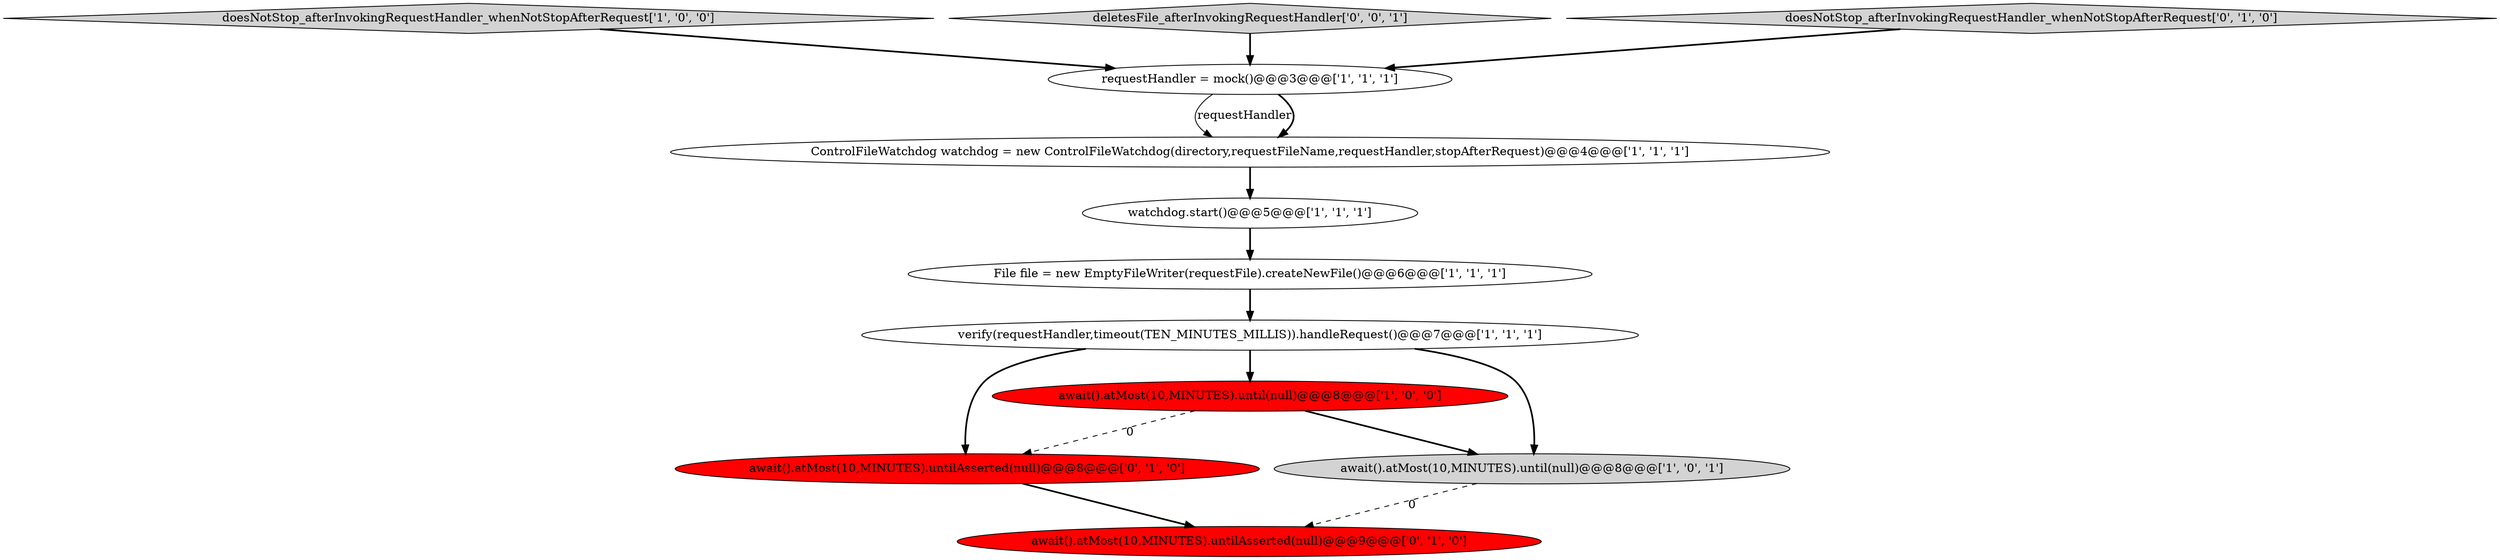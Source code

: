 digraph {
5 [style = filled, label = "requestHandler = mock()@@@3@@@['1', '1', '1']", fillcolor = white, shape = ellipse image = "AAA0AAABBB1BBB"];
1 [style = filled, label = "ControlFileWatchdog watchdog = new ControlFileWatchdog(directory,requestFileName,requestHandler,stopAfterRequest)@@@4@@@['1', '1', '1']", fillcolor = white, shape = ellipse image = "AAA0AAABBB1BBB"];
4 [style = filled, label = "doesNotStop_afterInvokingRequestHandler_whenNotStopAfterRequest['1', '0', '0']", fillcolor = lightgray, shape = diamond image = "AAA0AAABBB1BBB"];
3 [style = filled, label = "verify(requestHandler,timeout(TEN_MINUTES_MILLIS)).handleRequest()@@@7@@@['1', '1', '1']", fillcolor = white, shape = ellipse image = "AAA0AAABBB1BBB"];
11 [style = filled, label = "deletesFile_afterInvokingRequestHandler['0', '0', '1']", fillcolor = lightgray, shape = diamond image = "AAA0AAABBB3BBB"];
8 [style = filled, label = "await().atMost(10,MINUTES).untilAsserted(null)@@@8@@@['0', '1', '0']", fillcolor = red, shape = ellipse image = "AAA1AAABBB2BBB"];
6 [style = filled, label = "await().atMost(10,MINUTES).until(null)@@@8@@@['1', '0', '1']", fillcolor = lightgray, shape = ellipse image = "AAA0AAABBB1BBB"];
9 [style = filled, label = "doesNotStop_afterInvokingRequestHandler_whenNotStopAfterRequest['0', '1', '0']", fillcolor = lightgray, shape = diamond image = "AAA0AAABBB2BBB"];
2 [style = filled, label = "watchdog.start()@@@5@@@['1', '1', '1']", fillcolor = white, shape = ellipse image = "AAA0AAABBB1BBB"];
0 [style = filled, label = "await().atMost(10,MINUTES).until(null)@@@8@@@['1', '0', '0']", fillcolor = red, shape = ellipse image = "AAA1AAABBB1BBB"];
7 [style = filled, label = "File file = new EmptyFileWriter(requestFile).createNewFile()@@@6@@@['1', '1', '1']", fillcolor = white, shape = ellipse image = "AAA0AAABBB1BBB"];
10 [style = filled, label = "await().atMost(10,MINUTES).untilAsserted(null)@@@9@@@['0', '1', '0']", fillcolor = red, shape = ellipse image = "AAA1AAABBB2BBB"];
9->5 [style = bold, label=""];
5->1 [style = solid, label="requestHandler"];
0->8 [style = dashed, label="0"];
5->1 [style = bold, label=""];
8->10 [style = bold, label=""];
3->6 [style = bold, label=""];
1->2 [style = bold, label=""];
11->5 [style = bold, label=""];
2->7 [style = bold, label=""];
0->6 [style = bold, label=""];
4->5 [style = bold, label=""];
3->8 [style = bold, label=""];
7->3 [style = bold, label=""];
3->0 [style = bold, label=""];
6->10 [style = dashed, label="0"];
}

